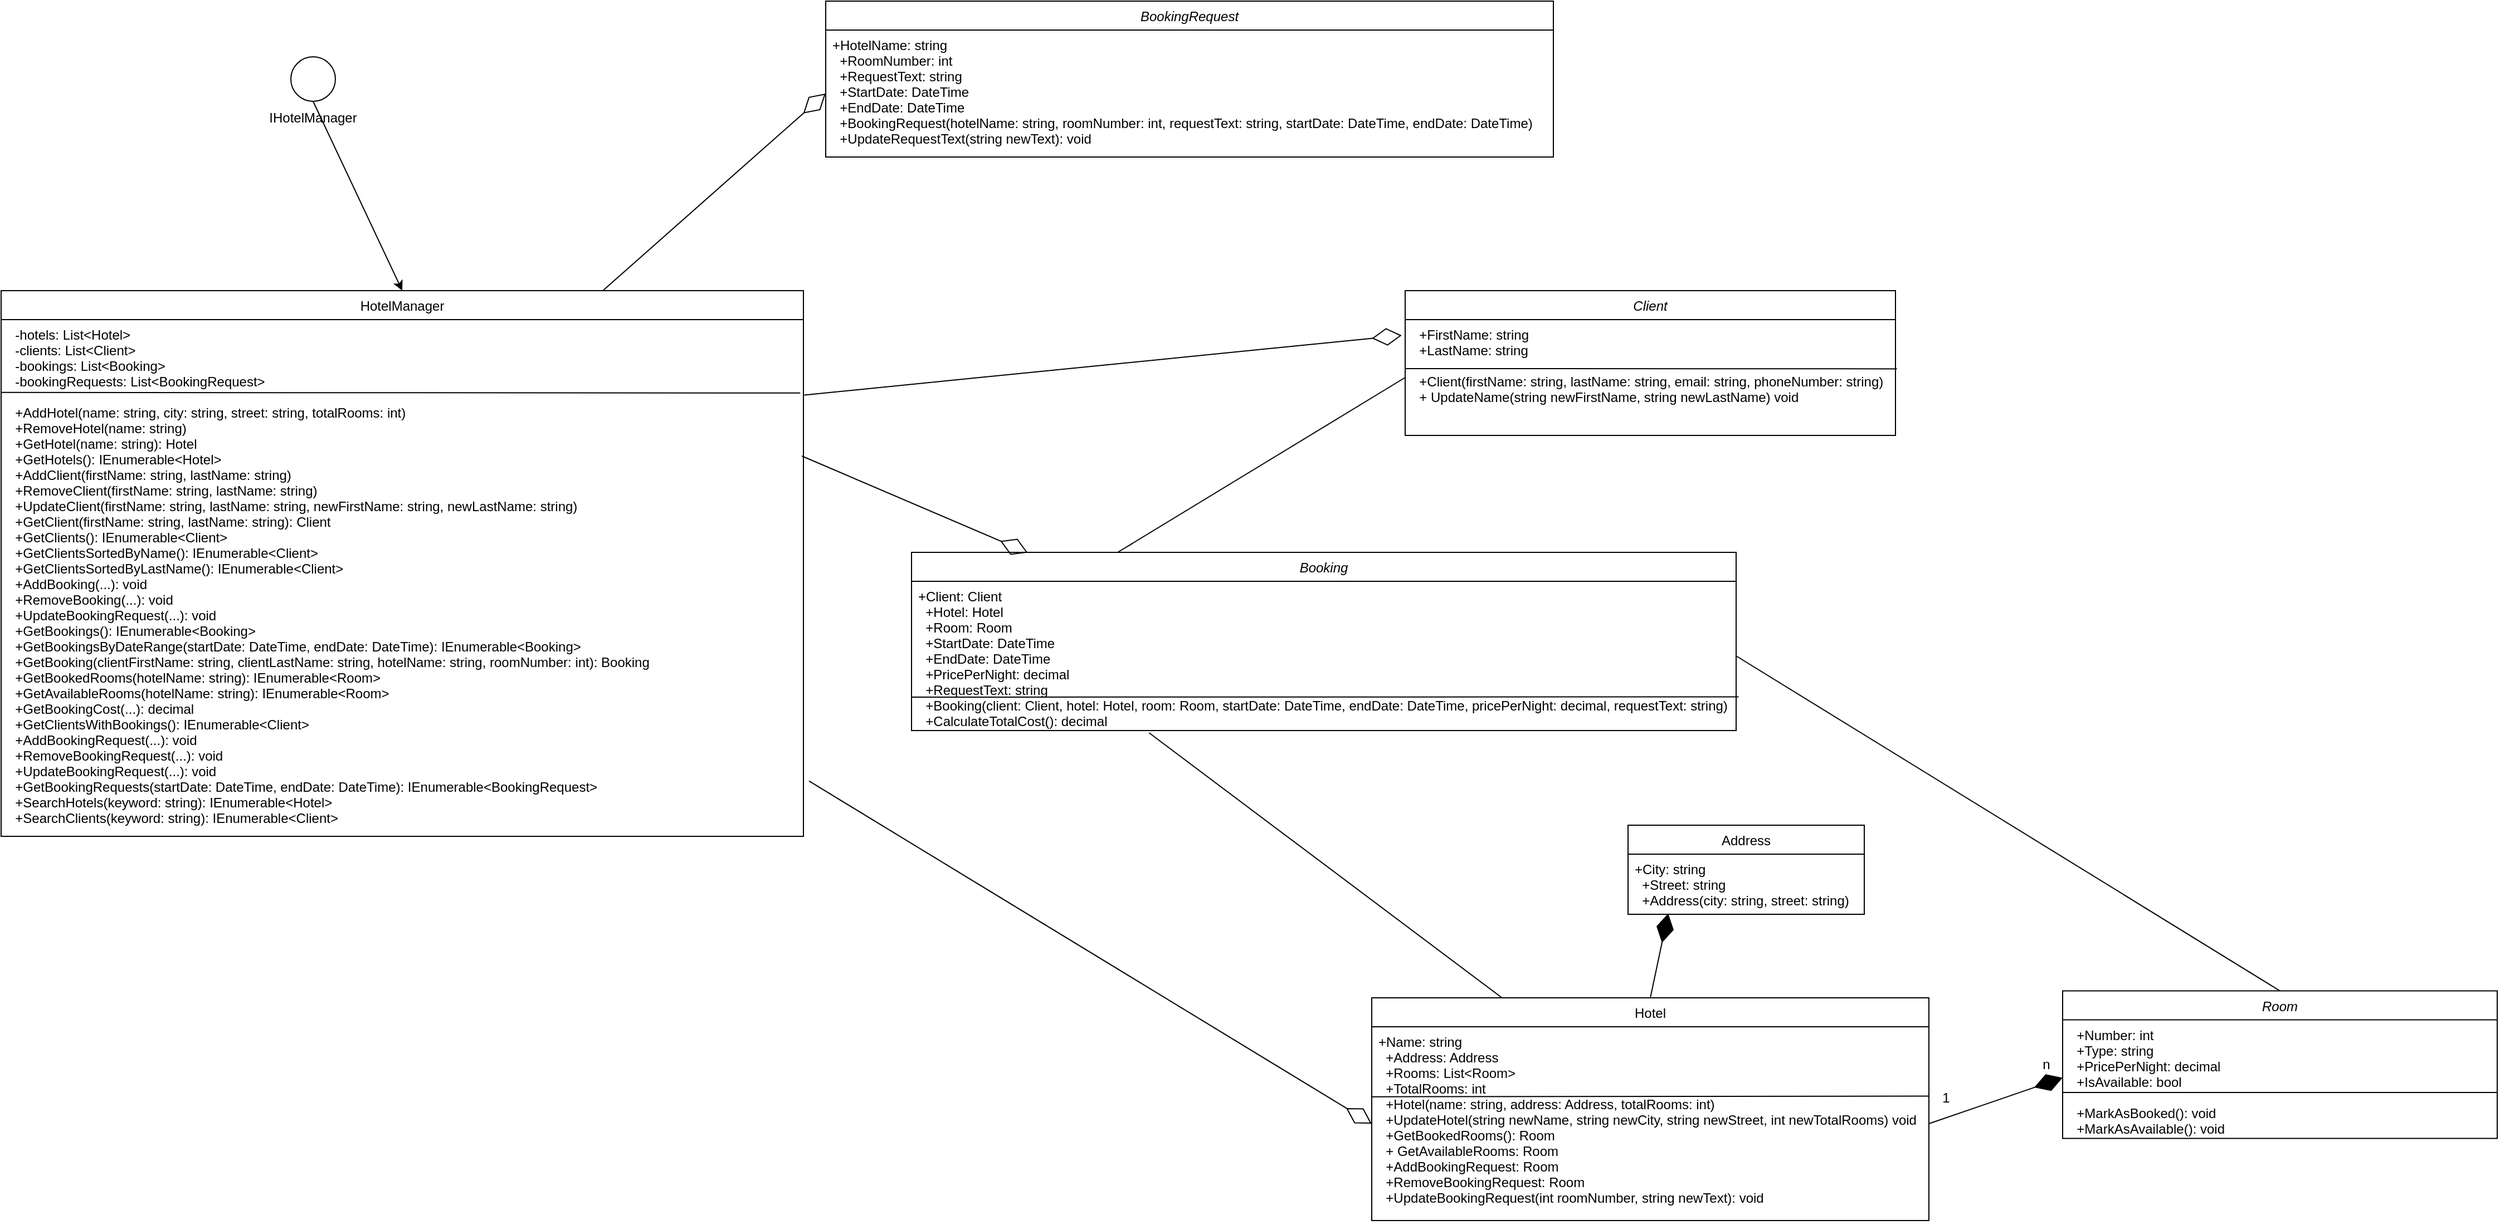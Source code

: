 <mxfile version="26.1.1">
  <diagram id="C5RBs43oDa-KdzZeNtuy" name="Page-1">
    <mxGraphModel dx="3617" dy="1393" grid="1" gridSize="10" guides="1" tooltips="1" connect="1" arrows="1" fold="1" page="1" pageScale="1" pageWidth="827" pageHeight="1169" math="0" shadow="0">
      <root>
        <mxCell id="WIyWlLk6GJQsqaUBKTNV-0" />
        <mxCell id="WIyWlLk6GJQsqaUBKTNV-1" parent="WIyWlLk6GJQsqaUBKTNV-0" />
        <mxCell id="zkfFHV4jXpPFQw0GAbJ--0" value="Room" style="swimlane;fontStyle=2;align=center;verticalAlign=top;childLayout=stackLayout;horizontal=1;startSize=26;horizontalStack=0;resizeParent=1;resizeLast=0;collapsible=1;marginBottom=0;rounded=0;shadow=0;strokeWidth=1;" parent="WIyWlLk6GJQsqaUBKTNV-1" vertex="1">
          <mxGeometry x="1120" y="978.75" width="390" height="132.5" as="geometry">
            <mxRectangle x="230" y="140" width="160" height="26" as="alternateBounds" />
          </mxGeometry>
        </mxCell>
        <mxCell id="zkfFHV4jXpPFQw0GAbJ--1" value="  +Number: int&#xa;  +Type: string&#xa;  +PricePerNight: decimal&#xa;  +IsAvailable: bool&#xa;&#xa;  +MarkAsBooked(): void&#xa;  +MarkAsAvailable(): void" style="text;align=left;verticalAlign=top;spacingLeft=4;spacingRight=4;overflow=hidden;rotatable=0;points=[[0,0.5],[1,0.5]];portConstraint=eastwest;" parent="zkfFHV4jXpPFQw0GAbJ--0" vertex="1">
          <mxGeometry y="26" width="390" height="104" as="geometry" />
        </mxCell>
        <mxCell id="fhHuR-Hr4zE-yN2VSmlX-7" value="" style="endArrow=none;html=1;rounded=0;exitX=1.003;exitY=0.774;exitDx=0;exitDy=0;exitPerimeter=0;" parent="zkfFHV4jXpPFQw0GAbJ--0" edge="1">
          <mxGeometry width="50" height="50" relative="1" as="geometry">
            <mxPoint x="390" y="91.25" as="sourcePoint" />
            <mxPoint y="91.25" as="targetPoint" />
          </mxGeometry>
        </mxCell>
        <mxCell id="zkfFHV4jXpPFQw0GAbJ--6" value="HotelManager" style="swimlane;fontStyle=0;align=center;verticalAlign=top;childLayout=stackLayout;horizontal=1;startSize=26;horizontalStack=0;resizeParent=1;resizeLast=0;collapsible=1;marginBottom=0;rounded=0;shadow=0;strokeWidth=1;" parent="WIyWlLk6GJQsqaUBKTNV-1" vertex="1">
          <mxGeometry x="-730" y="350" width="720" height="490" as="geometry">
            <mxRectangle x="130" y="380" width="160" height="26" as="alternateBounds" />
          </mxGeometry>
        </mxCell>
        <mxCell id="zkfFHV4jXpPFQw0GAbJ--7" value="  -hotels: List&lt;Hotel&gt;&#xa;  -clients: List&lt;Client&gt;&#xa;  -bookings: List&lt;Booking&gt;&#xa;  -bookingRequests: List&lt;BookingRequest&gt;&#xa;&#xa;  +AddHotel(name: string, city: string, street: string, totalRooms: int)&#xa;  +RemoveHotel(name: string)&#xa;  +GetHotel(name: string): Hotel&#xa;  +GetHotels(): IEnumerable&lt;Hotel&gt;&#xa;  +AddClient(firstName: string, lastName: string)&#xa;  +RemoveClient(firstName: string, lastName: string)&#xa;  +UpdateClient(firstName: string, lastName: string, newFirstName: string, newLastName: string)&#xa;  +GetClient(firstName: string, lastName: string): Client&#xa;  +GetClients(): IEnumerable&lt;Client&gt;&#xa;  +GetClientsSortedByName(): IEnumerable&lt;Client&gt;&#xa;  +GetClientsSortedByLastName(): IEnumerable&lt;Client&gt;&#xa;  +AddBooking(...): void&#xa;  +RemoveBooking(...): void&#xa;  +UpdateBookingRequest(...): void&#xa;  +GetBookings(): IEnumerable&lt;Booking&gt;&#xa;  +GetBookingsByDateRange(startDate: DateTime, endDate: DateTime): IEnumerable&lt;Booking&gt;&#xa;  +GetBooking(clientFirstName: string, clientLastName: string, hotelName: string, roomNumber: int): Booking&#xa;  +GetBookedRooms(hotelName: string): IEnumerable&lt;Room&gt;&#xa;  +GetAvailableRooms(hotelName: string): IEnumerable&lt;Room&gt;&#xa;  +GetBookingCost(...): decimal&#xa;  +GetClientsWithBookings(): IEnumerable&lt;Client&gt;&#xa;  +AddBookingRequest(...): void&#xa;  +RemoveBookingRequest(...): void&#xa;  +UpdateBookingRequest(...): void&#xa;  +GetBookingRequests(startDate: DateTime, endDate: DateTime): IEnumerable&lt;BookingRequest&gt;&#xa;  +SearchHotels(keyword: string): IEnumerable&lt;Hotel&gt;&#xa;  +SearchClients(keyword: string): IEnumerable&lt;Client&gt;" style="text;align=left;verticalAlign=top;spacingLeft=4;spacingRight=4;overflow=hidden;rotatable=0;points=[[0,0.5],[1,0.5]];portConstraint=eastwest;" parent="zkfFHV4jXpPFQw0GAbJ--6" vertex="1">
          <mxGeometry y="26" width="720" height="464" as="geometry" />
        </mxCell>
        <mxCell id="fhHuR-Hr4zE-yN2VSmlX-1" value="" style="endArrow=none;html=1;rounded=0;exitX=0.996;exitY=0.142;exitDx=0;exitDy=0;exitPerimeter=0;entryX=0;entryY=0.141;entryDx=0;entryDy=0;entryPerimeter=0;" parent="zkfFHV4jXpPFQw0GAbJ--6" source="zkfFHV4jXpPFQw0GAbJ--7" target="zkfFHV4jXpPFQw0GAbJ--7" edge="1">
          <mxGeometry width="50" height="50" relative="1" as="geometry">
            <mxPoint x="470" y="230" as="sourcePoint" />
            <mxPoint x="520" y="180" as="targetPoint" />
          </mxGeometry>
        </mxCell>
        <mxCell id="zkfFHV4jXpPFQw0GAbJ--13" value="Hotel" style="swimlane;fontStyle=0;align=center;verticalAlign=top;childLayout=stackLayout;horizontal=1;startSize=26;horizontalStack=0;resizeParent=1;resizeLast=0;collapsible=1;marginBottom=0;rounded=0;shadow=0;strokeWidth=1;" parent="WIyWlLk6GJQsqaUBKTNV-1" vertex="1">
          <mxGeometry x="500" y="985" width="500" height="200" as="geometry">
            <mxRectangle x="340" y="380" width="170" height="26" as="alternateBounds" />
          </mxGeometry>
        </mxCell>
        <mxCell id="fhHuR-Hr4zE-yN2VSmlX-6" value="" style="endArrow=none;html=1;rounded=0;exitX=1.001;exitY=0.358;exitDx=0;exitDy=0;exitPerimeter=0;entryX=-0.001;entryY=0.361;entryDx=0;entryDy=0;entryPerimeter=0;" parent="zkfFHV4jXpPFQw0GAbJ--13" source="zkfFHV4jXpPFQw0GAbJ--14" target="zkfFHV4jXpPFQw0GAbJ--14" edge="1">
          <mxGeometry width="50" height="50" relative="1" as="geometry">
            <mxPoint x="656" y="89.41" as="sourcePoint" />
            <mxPoint x="-86" y="89.41" as="targetPoint" />
          </mxGeometry>
        </mxCell>
        <mxCell id="zkfFHV4jXpPFQw0GAbJ--14" value="+Name: string&#xa;  +Address: Address&#xa;  +Rooms: List&lt;Room&gt;&#xa;  +TotalRooms: int&#xa;  +Hotel(name: string, address: Address, totalRooms: int)&#xa;  +UpdateHotel(string newName, string newCity, string newStreet, int newTotalRooms) void&#xa;  +GetBookedRooms(): Room&#xa;  + GetAvailableRooms: Room&#xa;  +AddBookingRequest: Room&#xa;  +RemoveBookingRequest: Room&#xa;  +UpdateBookingRequest(int roomNumber, string newText): void" style="text;align=left;verticalAlign=top;spacingLeft=4;spacingRight=4;overflow=hidden;rotatable=0;points=[[0,0.5],[1,0.5]];portConstraint=eastwest;" parent="zkfFHV4jXpPFQw0GAbJ--13" vertex="1">
          <mxGeometry y="26" width="500" height="174" as="geometry" />
        </mxCell>
        <mxCell id="zkfFHV4jXpPFQw0GAbJ--17" value="Address" style="swimlane;fontStyle=0;align=center;verticalAlign=top;childLayout=stackLayout;horizontal=1;startSize=26;horizontalStack=0;resizeParent=1;resizeLast=0;collapsible=1;marginBottom=0;rounded=0;shadow=0;strokeWidth=1;" parent="WIyWlLk6GJQsqaUBKTNV-1" vertex="1">
          <mxGeometry x="730" y="830" width="212" height="80" as="geometry">
            <mxRectangle x="550" y="140" width="160" height="26" as="alternateBounds" />
          </mxGeometry>
        </mxCell>
        <mxCell id="zkfFHV4jXpPFQw0GAbJ--18" value="+City: string&#xa;  +Street: string&#xa;  +Address(city: string, street: string)" style="text;align=left;verticalAlign=top;spacingLeft=4;spacingRight=4;overflow=hidden;rotatable=0;points=[[0,0.5],[1,0.5]];portConstraint=eastwest;" parent="zkfFHV4jXpPFQw0GAbJ--17" vertex="1">
          <mxGeometry y="26" width="212" height="54" as="geometry" />
        </mxCell>
        <mxCell id="Lk87Gaz-VOcHEqOYZCZI-0" value="Client" style="swimlane;fontStyle=2;align=center;verticalAlign=top;childLayout=stackLayout;horizontal=1;startSize=26;horizontalStack=0;resizeParent=1;resizeLast=0;collapsible=1;marginBottom=0;rounded=0;shadow=0;strokeWidth=1;" parent="WIyWlLk6GJQsqaUBKTNV-1" vertex="1">
          <mxGeometry x="530" y="350" width="440" height="130" as="geometry">
            <mxRectangle x="230" y="140" width="160" height="26" as="alternateBounds" />
          </mxGeometry>
        </mxCell>
        <mxCell id="fhHuR-Hr4zE-yN2VSmlX-5" value="" style="endArrow=none;html=1;rounded=0;exitX=1.003;exitY=0.425;exitDx=0;exitDy=0;exitPerimeter=0;entryX=0;entryY=0.141;entryDx=0;entryDy=0;entryPerimeter=0;" parent="Lk87Gaz-VOcHEqOYZCZI-0" source="Lk87Gaz-VOcHEqOYZCZI-1" edge="1">
          <mxGeometry width="50" height="50" relative="1" as="geometry">
            <mxPoint x="742" y="70" as="sourcePoint" />
            <mxPoint y="70" as="targetPoint" />
          </mxGeometry>
        </mxCell>
        <mxCell id="Lk87Gaz-VOcHEqOYZCZI-1" value="  +FirstName: string &#xa;  +LastName: string &#xa;&#xa;  +Client(firstName: string, lastName: string, email: string, phoneNumber: string) &#xa;  + UpdateName(string newFirstName, string newLastName) void" style="text;align=left;verticalAlign=top;spacingLeft=4;spacingRight=4;overflow=hidden;rotatable=0;points=[[0,0.5],[1,0.5]];portConstraint=eastwest;" parent="Lk87Gaz-VOcHEqOYZCZI-0" vertex="1">
          <mxGeometry y="26" width="440" height="104" as="geometry" />
        </mxCell>
        <mxCell id="Lk87Gaz-VOcHEqOYZCZI-2" value="BookingRequest" style="swimlane;fontStyle=2;align=center;verticalAlign=top;childLayout=stackLayout;horizontal=1;startSize=26;horizontalStack=0;resizeParent=1;resizeLast=0;collapsible=1;marginBottom=0;rounded=0;shadow=0;strokeWidth=1;" parent="WIyWlLk6GJQsqaUBKTNV-1" vertex="1">
          <mxGeometry x="10" y="90" width="653" height="140" as="geometry">
            <mxRectangle x="230" y="140" width="160" height="26" as="alternateBounds" />
          </mxGeometry>
        </mxCell>
        <mxCell id="Lk87Gaz-VOcHEqOYZCZI-3" value="+HotelName: string&#xa;  +RoomNumber: int&#xa;  +RequestText: string&#xa;  +StartDate: DateTime&#xa;  +EndDate: DateTime&#xa;  +BookingRequest(hotelName: string, roomNumber: int, requestText: string, startDate: DateTime, endDate: DateTime)&#xa;  +UpdateRequestText(string newText): void" style="text;align=left;verticalAlign=top;spacingLeft=4;spacingRight=4;overflow=hidden;rotatable=0;points=[[0,0.5],[1,0.5]];portConstraint=eastwest;" parent="Lk87Gaz-VOcHEqOYZCZI-2" vertex="1">
          <mxGeometry y="26" width="653" height="114" as="geometry" />
        </mxCell>
        <mxCell id="Lk87Gaz-VOcHEqOYZCZI-4" value="Booking" style="swimlane;fontStyle=2;align=center;verticalAlign=top;childLayout=stackLayout;horizontal=1;startSize=26;horizontalStack=0;resizeParent=1;resizeLast=0;collapsible=1;marginBottom=0;rounded=0;shadow=0;strokeWidth=1;" parent="WIyWlLk6GJQsqaUBKTNV-1" vertex="1">
          <mxGeometry x="87" y="585" width="740" height="160" as="geometry">
            <mxRectangle x="230" y="140" width="160" height="26" as="alternateBounds" />
          </mxGeometry>
        </mxCell>
        <mxCell id="Lk87Gaz-VOcHEqOYZCZI-5" value="+Client: Client&#xa;  +Hotel: Hotel&#xa;  +Room: Room&#xa;  +StartDate: DateTime&#xa;  +EndDate: DateTime&#xa;  +PricePerNight: decimal&#xa;  +RequestText: string&#xa;  +Booking(client: Client, hotel: Hotel, room: Room, startDate: DateTime, endDate: DateTime, pricePerNight: decimal, requestText: string)&#xa;  +CalculateTotalCost(): decimal" style="text;align=left;verticalAlign=top;spacingLeft=4;spacingRight=4;overflow=hidden;rotatable=0;points=[[0,0.5],[1,0.5]];portConstraint=eastwest;" parent="Lk87Gaz-VOcHEqOYZCZI-4" vertex="1">
          <mxGeometry y="26" width="740" height="134" as="geometry" />
        </mxCell>
        <mxCell id="fhHuR-Hr4zE-yN2VSmlX-2" value="" style="endArrow=none;html=1;rounded=0;exitX=1.003;exitY=0.774;exitDx=0;exitDy=0;exitPerimeter=0;entryX=0;entryY=0.141;entryDx=0;entryDy=0;entryPerimeter=0;" parent="Lk87Gaz-VOcHEqOYZCZI-4" source="Lk87Gaz-VOcHEqOYZCZI-5" edge="1">
          <mxGeometry width="50" height="50" relative="1" as="geometry">
            <mxPoint x="717" y="131" as="sourcePoint" />
            <mxPoint y="130" as="targetPoint" />
          </mxGeometry>
        </mxCell>
        <mxCell id="Lk87Gaz-VOcHEqOYZCZI-8" value="" style="ellipse;whiteSpace=wrap;html=1;aspect=fixed;" parent="WIyWlLk6GJQsqaUBKTNV-1" vertex="1">
          <mxGeometry x="-470" y="140" width="40" height="40" as="geometry" />
        </mxCell>
        <mxCell id="Lk87Gaz-VOcHEqOYZCZI-9" value="IHotelManager" style="text;html=1;align=center;verticalAlign=middle;whiteSpace=wrap;rounded=0;" parent="WIyWlLk6GJQsqaUBKTNV-1" vertex="1">
          <mxGeometry x="-480" y="180" width="60" height="30" as="geometry" />
        </mxCell>
        <mxCell id="Lk87Gaz-VOcHEqOYZCZI-11" value="" style="endArrow=classic;html=1;rounded=0;exitX=0.5;exitY=0;exitDx=0;exitDy=0;entryX=0.5;entryY=0;entryDx=0;entryDy=0;" parent="WIyWlLk6GJQsqaUBKTNV-1" source="Lk87Gaz-VOcHEqOYZCZI-9" target="zkfFHV4jXpPFQw0GAbJ--6" edge="1">
          <mxGeometry width="50" height="50" relative="1" as="geometry">
            <mxPoint x="-440" y="350" as="sourcePoint" />
            <mxPoint x="-390" y="300" as="targetPoint" />
          </mxGeometry>
        </mxCell>
        <mxCell id="Lk87Gaz-VOcHEqOYZCZI-12" value="" style="endArrow=diamondThin;endFill=1;endSize=24;html=1;rounded=0;entryX=0.17;entryY=0.985;entryDx=0;entryDy=0;exitX=0.5;exitY=0;exitDx=0;exitDy=0;entryPerimeter=0;" parent="WIyWlLk6GJQsqaUBKTNV-1" source="zkfFHV4jXpPFQw0GAbJ--13" target="zkfFHV4jXpPFQw0GAbJ--18" edge="1">
          <mxGeometry width="160" relative="1" as="geometry">
            <mxPoint x="410" y="1305" as="sourcePoint" />
            <mxPoint x="570" y="1305" as="targetPoint" />
          </mxGeometry>
        </mxCell>
        <mxCell id="Lk87Gaz-VOcHEqOYZCZI-14" value="" style="endArrow=diamondThin;endFill=1;endSize=24;html=1;rounded=0;exitX=1;exitY=0.5;exitDx=0;exitDy=0;entryX=0;entryY=0.5;entryDx=0;entryDy=0;" parent="WIyWlLk6GJQsqaUBKTNV-1" source="zkfFHV4jXpPFQw0GAbJ--14" target="zkfFHV4jXpPFQw0GAbJ--1" edge="1">
          <mxGeometry width="160" relative="1" as="geometry">
            <mxPoint x="1190" y="1215" as="sourcePoint" />
            <mxPoint x="1350" y="1215" as="targetPoint" />
          </mxGeometry>
        </mxCell>
        <mxCell id="Lk87Gaz-VOcHEqOYZCZI-15" value="1" style="text;html=1;align=center;verticalAlign=middle;resizable=0;points=[];autosize=1;strokeColor=none;fillColor=none;" parent="WIyWlLk6GJQsqaUBKTNV-1" vertex="1">
          <mxGeometry x="1000" y="1060" width="30" height="30" as="geometry" />
        </mxCell>
        <mxCell id="Lk87Gaz-VOcHEqOYZCZI-16" value="n" style="text;html=1;align=center;verticalAlign=middle;resizable=0;points=[];autosize=1;strokeColor=none;fillColor=none;" parent="WIyWlLk6GJQsqaUBKTNV-1" vertex="1">
          <mxGeometry x="1090" y="1030" width="30" height="30" as="geometry" />
        </mxCell>
        <mxCell id="Lk87Gaz-VOcHEqOYZCZI-20" value="" style="endArrow=diamondThin;endFill=0;endSize=24;html=1;rounded=0;exitX=0.998;exitY=0.264;exitDx=0;exitDy=0;exitPerimeter=0;entryX=0.141;entryY=0.002;entryDx=0;entryDy=0;entryPerimeter=0;" parent="WIyWlLk6GJQsqaUBKTNV-1" source="zkfFHV4jXpPFQw0GAbJ--7" target="Lk87Gaz-VOcHEqOYZCZI-4" edge="1">
          <mxGeometry width="160" relative="1" as="geometry">
            <mxPoint x="-110" y="760" as="sourcePoint" />
            <mxPoint x="50" y="760" as="targetPoint" />
          </mxGeometry>
        </mxCell>
        <mxCell id="Lk87Gaz-VOcHEqOYZCZI-21" value="" style="endArrow=diamondThin;endFill=0;endSize=24;html=1;rounded=0;entryX=-0.007;entryY=0.136;entryDx=0;entryDy=0;entryPerimeter=0;exitX=1.001;exitY=0.146;exitDx=0;exitDy=0;exitPerimeter=0;" parent="WIyWlLk6GJQsqaUBKTNV-1" source="zkfFHV4jXpPFQw0GAbJ--7" target="Lk87Gaz-VOcHEqOYZCZI-1" edge="1">
          <mxGeometry width="160" relative="1" as="geometry">
            <mxPoint x="20" y="350" as="sourcePoint" />
            <mxPoint x="235" y="424" as="targetPoint" />
          </mxGeometry>
        </mxCell>
        <mxCell id="Lk87Gaz-VOcHEqOYZCZI-22" value="" style="endArrow=diamondThin;endFill=0;endSize=24;html=1;rounded=0;exitX=1.007;exitY=0.893;exitDx=0;exitDy=0;exitPerimeter=0;entryX=0;entryY=0.5;entryDx=0;entryDy=0;" parent="WIyWlLk6GJQsqaUBKTNV-1" source="zkfFHV4jXpPFQw0GAbJ--7" target="zkfFHV4jXpPFQw0GAbJ--14" edge="1">
          <mxGeometry width="160" relative="1" as="geometry">
            <mxPoint x="-1" y="506" as="sourcePoint" />
            <mxPoint x="214" y="580" as="targetPoint" />
          </mxGeometry>
        </mxCell>
        <mxCell id="Lk87Gaz-VOcHEqOYZCZI-23" value="" style="endArrow=diamondThin;endFill=0;endSize=24;html=1;rounded=0;exitX=0.75;exitY=0;exitDx=0;exitDy=0;entryX=0;entryY=0.5;entryDx=0;entryDy=0;" parent="WIyWlLk6GJQsqaUBKTNV-1" source="zkfFHV4jXpPFQw0GAbJ--6" target="Lk87Gaz-VOcHEqOYZCZI-3" edge="1">
          <mxGeometry width="160" relative="1" as="geometry">
            <mxPoint x="140" y="560" as="sourcePoint" />
            <mxPoint x="300" y="560" as="targetPoint" />
          </mxGeometry>
        </mxCell>
        <mxCell id="w5O6BG4SJBUIX4J7WL7p-1" value="" style="endArrow=none;html=1;rounded=0;exitX=0.25;exitY=0;exitDx=0;exitDy=0;entryX=0;entryY=0.5;entryDx=0;entryDy=0;" edge="1" parent="WIyWlLk6GJQsqaUBKTNV-1" source="Lk87Gaz-VOcHEqOYZCZI-4" target="Lk87Gaz-VOcHEqOYZCZI-1">
          <mxGeometry width="50" height="50" relative="1" as="geometry">
            <mxPoint x="770" y="740" as="sourcePoint" />
            <mxPoint x="820" y="690" as="targetPoint" />
          </mxGeometry>
        </mxCell>
        <mxCell id="w5O6BG4SJBUIX4J7WL7p-2" value="" style="endArrow=none;html=1;rounded=0;exitX=0.288;exitY=1.015;exitDx=0;exitDy=0;exitPerimeter=0;" edge="1" parent="WIyWlLk6GJQsqaUBKTNV-1" source="Lk87Gaz-VOcHEqOYZCZI-5" target="zkfFHV4jXpPFQw0GAbJ--13">
          <mxGeometry width="50" height="50" relative="1" as="geometry">
            <mxPoint x="770" y="740" as="sourcePoint" />
            <mxPoint x="820" y="690" as="targetPoint" />
          </mxGeometry>
        </mxCell>
        <mxCell id="w5O6BG4SJBUIX4J7WL7p-3" value="" style="endArrow=none;html=1;rounded=0;exitX=1;exitY=0.5;exitDx=0;exitDy=0;entryX=0.5;entryY=0;entryDx=0;entryDy=0;" edge="1" parent="WIyWlLk6GJQsqaUBKTNV-1" source="Lk87Gaz-VOcHEqOYZCZI-5" target="zkfFHV4jXpPFQw0GAbJ--0">
          <mxGeometry width="50" height="50" relative="1" as="geometry">
            <mxPoint x="770" y="740" as="sourcePoint" />
            <mxPoint x="820" y="690" as="targetPoint" />
          </mxGeometry>
        </mxCell>
      </root>
    </mxGraphModel>
  </diagram>
</mxfile>
